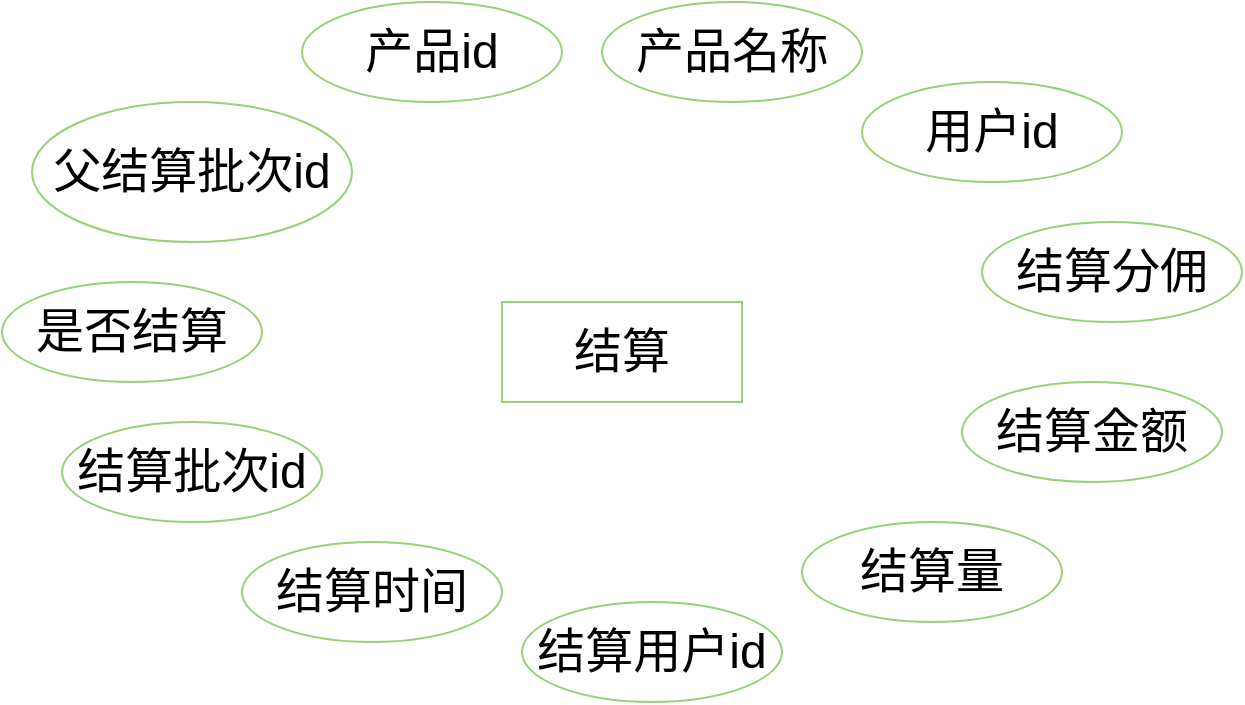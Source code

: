 <mxfile version="20.2.6" type="github">
  <diagram id="hcffSt5Izr7iK_8mQjAw" name="第 1 页">
    <mxGraphModel dx="1426" dy="623" grid="1" gridSize="10" guides="1" tooltips="1" connect="1" arrows="1" fold="1" page="1" pageScale="1" pageWidth="827" pageHeight="1169" math="0" shadow="0">
      <root>
        <mxCell id="0" />
        <mxCell id="1" parent="0" />
        <mxCell id="GM94ZRV5pSA6KBNRUPQd-1" value="&lt;span style=&quot;font-size: 24px;&quot;&gt;结算&lt;/span&gt;" style="rounded=0;whiteSpace=wrap;html=1;strokeColor=#97D077;" vertex="1" parent="1">
          <mxGeometry x="340" y="300" width="120" height="50" as="geometry" />
        </mxCell>
        <mxCell id="GM94ZRV5pSA6KBNRUPQd-2" value="&lt;span style=&quot;font-size: 24px;&quot;&gt;产品名称&lt;/span&gt;" style="ellipse;whiteSpace=wrap;html=1;strokeColor=#97D077;" vertex="1" parent="1">
          <mxGeometry x="390" y="150" width="130" height="50" as="geometry" />
        </mxCell>
        <mxCell id="GM94ZRV5pSA6KBNRUPQd-3" value="&lt;span style=&quot;font-size: 24px;&quot;&gt;用户id&lt;br&gt;&lt;/span&gt;" style="ellipse;whiteSpace=wrap;html=1;strokeColor=#97D077;" vertex="1" parent="1">
          <mxGeometry x="520" y="190" width="130" height="50" as="geometry" />
        </mxCell>
        <mxCell id="GM94ZRV5pSA6KBNRUPQd-4" value="&lt;span style=&quot;font-size: 24px;&quot;&gt;产品id&lt;/span&gt;" style="ellipse;whiteSpace=wrap;html=1;strokeColor=#97D077;" vertex="1" parent="1">
          <mxGeometry x="240" y="150" width="130" height="50" as="geometry" />
        </mxCell>
        <mxCell id="GM94ZRV5pSA6KBNRUPQd-5" value="&lt;span style=&quot;font-size: 24px;&quot;&gt;父结算批次id&lt;/span&gt;" style="ellipse;whiteSpace=wrap;html=1;strokeColor=#97D077;" vertex="1" parent="1">
          <mxGeometry x="105" y="200" width="160" height="70" as="geometry" />
        </mxCell>
        <mxCell id="GM94ZRV5pSA6KBNRUPQd-6" value="&lt;span style=&quot;font-size: 24px;&quot;&gt;是否结算&lt;/span&gt;" style="ellipse;whiteSpace=wrap;html=1;strokeColor=#97D077;" vertex="1" parent="1">
          <mxGeometry x="90" y="290" width="130" height="50" as="geometry" />
        </mxCell>
        <mxCell id="GM94ZRV5pSA6KBNRUPQd-7" value="&lt;span style=&quot;font-size: 24px;&quot;&gt;结算批次id&lt;/span&gt;" style="ellipse;whiteSpace=wrap;html=1;strokeColor=#97D077;" vertex="1" parent="1">
          <mxGeometry x="120" y="360" width="130" height="50" as="geometry" />
        </mxCell>
        <mxCell id="GM94ZRV5pSA6KBNRUPQd-8" value="&lt;font style=&quot;font-size: 24px;&quot;&gt;结算时间&lt;/font&gt;" style="ellipse;whiteSpace=wrap;html=1;strokeColor=#97D077;" vertex="1" parent="1">
          <mxGeometry x="210" y="420" width="130" height="50" as="geometry" />
        </mxCell>
        <mxCell id="GM94ZRV5pSA6KBNRUPQd-9" value="&lt;span style=&quot;font-size: 24px;&quot;&gt;结算用户id&lt;/span&gt;" style="ellipse;whiteSpace=wrap;html=1;strokeColor=#97D077;" vertex="1" parent="1">
          <mxGeometry x="350" y="450" width="130" height="50" as="geometry" />
        </mxCell>
        <mxCell id="GM94ZRV5pSA6KBNRUPQd-10" value="&lt;span style=&quot;font-size: 24px;&quot;&gt;结算量&lt;/span&gt;" style="ellipse;whiteSpace=wrap;html=1;strokeColor=#97D077;" vertex="1" parent="1">
          <mxGeometry x="490" y="410" width="130" height="50" as="geometry" />
        </mxCell>
        <mxCell id="GM94ZRV5pSA6KBNRUPQd-11" value="&lt;span style=&quot;font-size: 24px;&quot;&gt;结算分佣&lt;/span&gt;" style="ellipse;whiteSpace=wrap;html=1;strokeColor=#97D077;" vertex="1" parent="1">
          <mxGeometry x="580" y="260" width="130" height="50" as="geometry" />
        </mxCell>
        <mxCell id="GM94ZRV5pSA6KBNRUPQd-12" value="&lt;span style=&quot;font-size: 24px;&quot;&gt;结算金额&lt;/span&gt;" style="ellipse;whiteSpace=wrap;html=1;strokeColor=#97D077;" vertex="1" parent="1">
          <mxGeometry x="570" y="340" width="130" height="50" as="geometry" />
        </mxCell>
      </root>
    </mxGraphModel>
  </diagram>
</mxfile>

